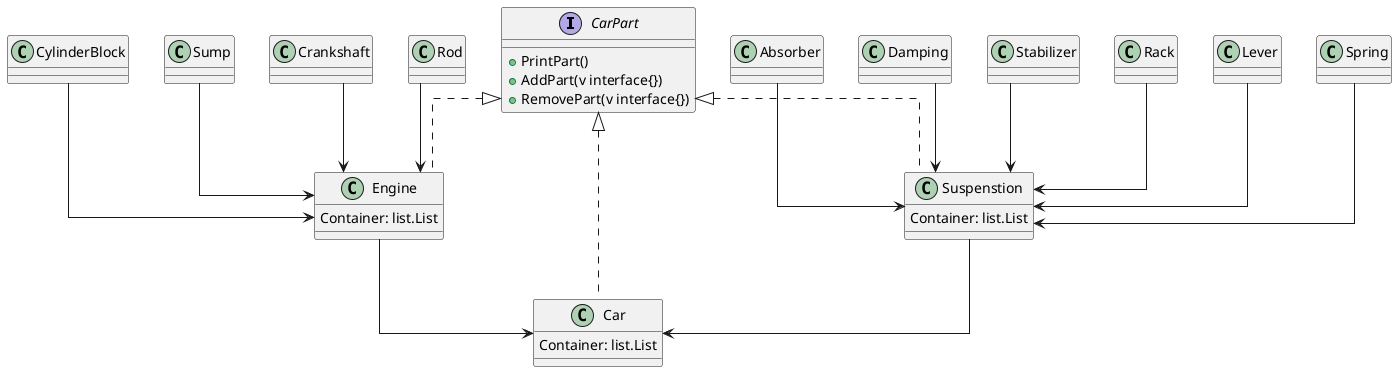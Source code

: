 ```plantuml

@startuml compactor

skinparam linetype ortho

interface CarPart{
	+ PrintPart()
	+ AddPart(v interface{})
	+ RemovePart(v interface{})
}

class Car{
	Container: list.List
}
class Engine{
	Container: list.List
}
class Suspenstion{
	Container: list.List
}


class Damping   {
}
class Stabilizer   {
}
class Rack   {
}
class Lever   {
}
class Spring   {
}
class Absorber   {
}

class  CylinderBlock    {
}
class  Sump    {
}
class  Crankshaft    {
}
class  Rod    {
}

CarPart <|.. Car
CarPart <|.. Engine
CarPart <|.. Suspenstion

Damping --> Suspenstion
Stabilizer --> Suspenstion
Rack --> Suspenstion
Lever --> Suspenstion
Spring --> Suspenstion
Absorber--> Suspenstion



CylinderBlock --> Engine
Sump --> Engine
Crankshaft --> Engine
Rod --> Engine
Engine --> Car
Suspenstion --> Car

@enduml

```